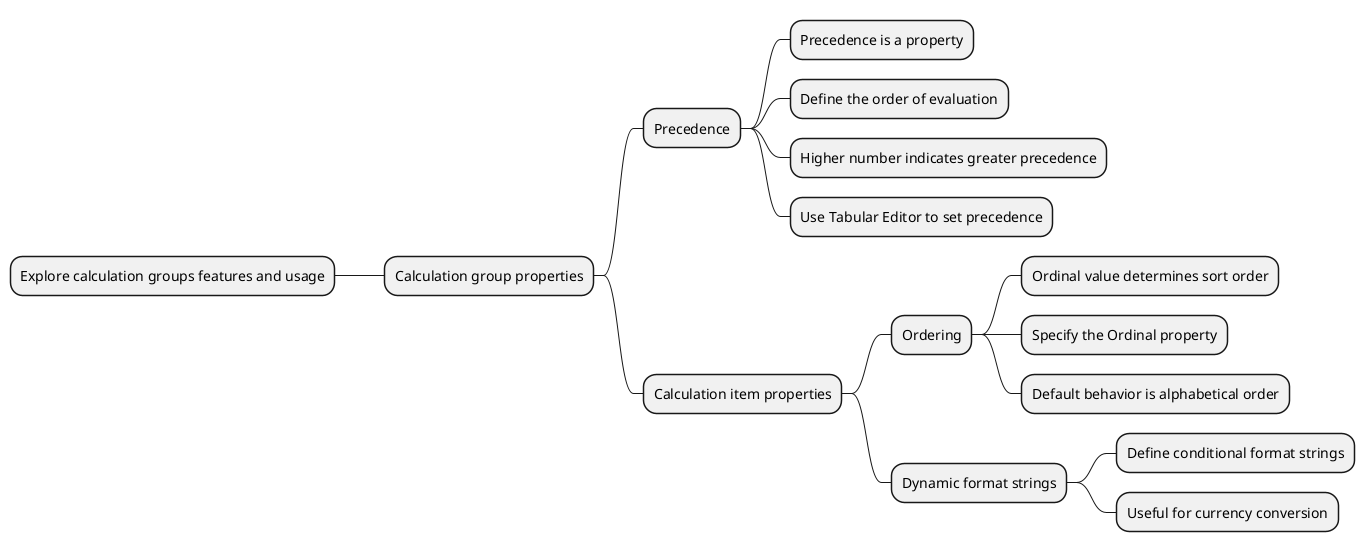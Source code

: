 @startmindmap
* Explore calculation groups features and usage
** Calculation group properties
*** Precedence
**** Precedence is a property
**** Define the order of evaluation
**** Higher number indicates greater precedence
**** Use Tabular Editor to set precedence
*** Calculation item properties
**** Ordering
***** Ordinal value determines sort order
***** Specify the Ordinal property
***** Default behavior is alphabetical order
**** Dynamic format strings
***** Define conditional format strings
***** Useful for currency conversion
@endmindmap
